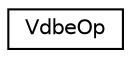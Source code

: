 digraph "Graphical Class Hierarchy"
{
 // LATEX_PDF_SIZE
  edge [fontname="Helvetica",fontsize="10",labelfontname="Helvetica",labelfontsize="10"];
  node [fontname="Helvetica",fontsize="10",shape=record];
  rankdir="LR";
  Node0 [label="VdbeOp",height=0.2,width=0.4,color="black", fillcolor="white", style="filled",URL="$structVdbeOp.html",tooltip=" "];
}
